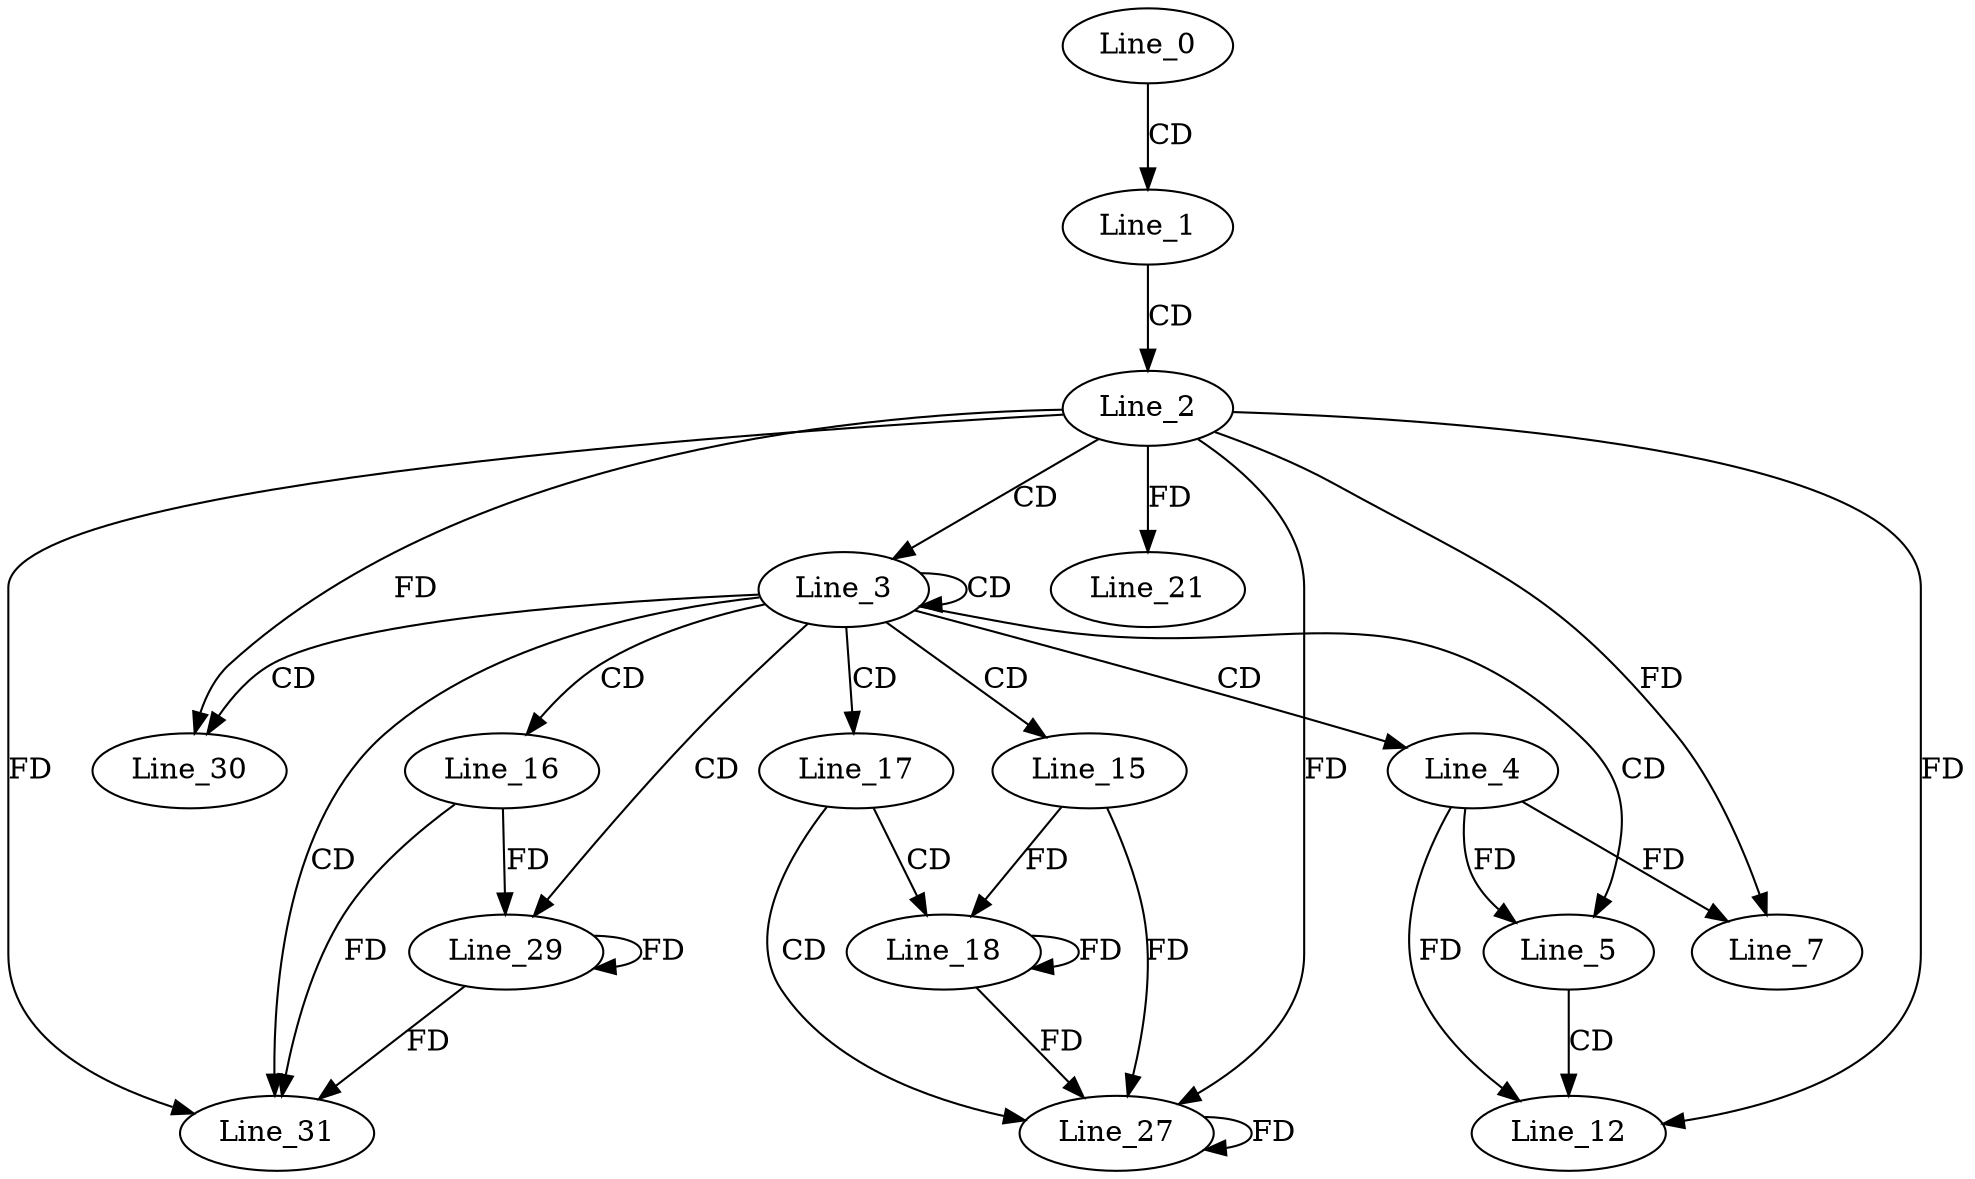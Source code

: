 digraph G {
  Line_0;
  Line_1;
  Line_2;
  Line_3;
  Line_3;
  Line_3;
  Line_4;
  Line_5;
  Line_5;
  Line_5;
  Line_7;
  Line_7;
  Line_12;
  Line_12;
  Line_15;
  Line_16;
  Line_17;
  Line_18;
  Line_21;
  Line_27;
  Line_27;
  Line_27;
  Line_29;
  Line_30;
  Line_31;
  Line_0 -> Line_1 [ label="CD" ];
  Line_1 -> Line_2 [ label="CD" ];
  Line_2 -> Line_3 [ label="CD" ];
  Line_3 -> Line_3 [ label="CD" ];
  Line_3 -> Line_4 [ label="CD" ];
  Line_3 -> Line_5 [ label="CD" ];
  Line_4 -> Line_5 [ label="FD" ];
  Line_2 -> Line_7 [ label="FD" ];
  Line_4 -> Line_7 [ label="FD" ];
  Line_5 -> Line_12 [ label="CD" ];
  Line_2 -> Line_12 [ label="FD" ];
  Line_4 -> Line_12 [ label="FD" ];
  Line_3 -> Line_15 [ label="CD" ];
  Line_3 -> Line_16 [ label="CD" ];
  Line_3 -> Line_17 [ label="CD" ];
  Line_17 -> Line_18 [ label="CD" ];
  Line_15 -> Line_18 [ label="FD" ];
  Line_18 -> Line_18 [ label="FD" ];
  Line_2 -> Line_21 [ label="FD" ];
  Line_17 -> Line_27 [ label="CD" ];
  Line_15 -> Line_27 [ label="FD" ];
  Line_18 -> Line_27 [ label="FD" ];
  Line_27 -> Line_27 [ label="FD" ];
  Line_2 -> Line_27 [ label="FD" ];
  Line_3 -> Line_29 [ label="CD" ];
  Line_16 -> Line_29 [ label="FD" ];
  Line_29 -> Line_29 [ label="FD" ];
  Line_3 -> Line_30 [ label="CD" ];
  Line_2 -> Line_30 [ label="FD" ];
  Line_3 -> Line_31 [ label="CD" ];
  Line_2 -> Line_31 [ label="FD" ];
  Line_16 -> Line_31 [ label="FD" ];
  Line_29 -> Line_31 [ label="FD" ];
}
